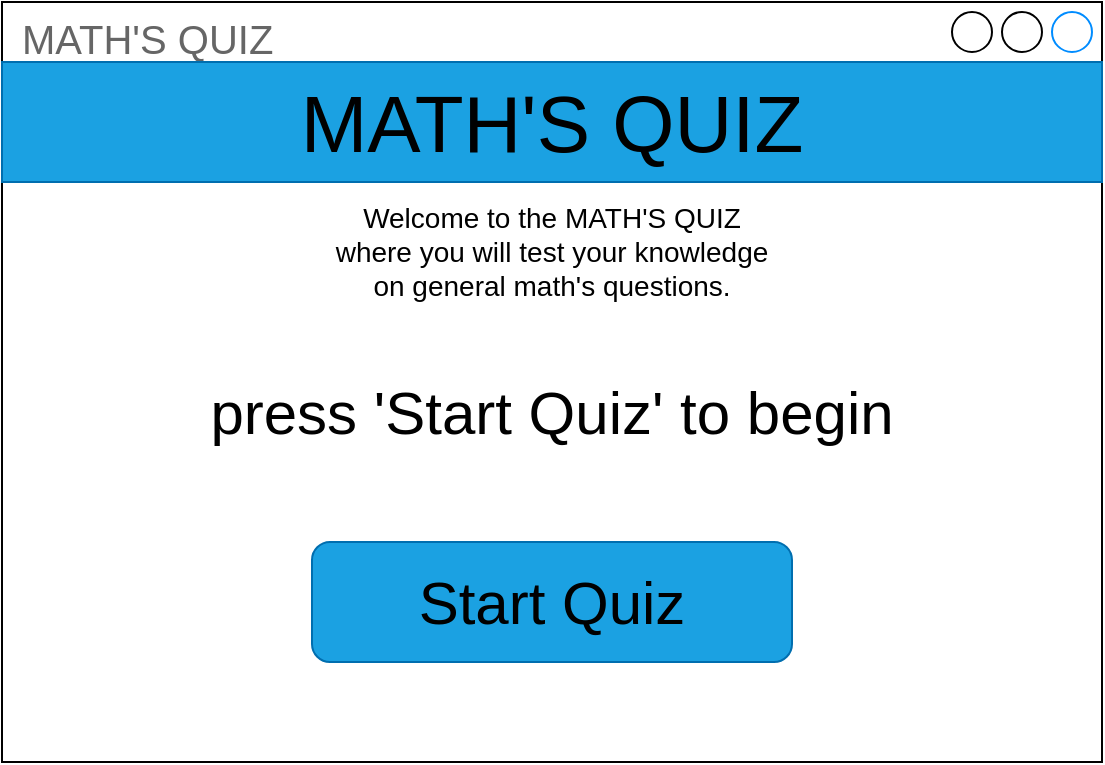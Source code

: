 <mxfile version="13.2.1" type="github">
  <diagram id="ELy54gUj_svtiCcX6ysn" name="Page-1">
    <mxGraphModel dx="1422" dy="794" grid="1" gridSize="10" guides="1" tooltips="1" connect="1" arrows="1" fold="1" page="1" pageScale="1" pageWidth="850" pageHeight="1100" math="0" shadow="0">
      <root>
        <mxCell id="0" />
        <mxCell id="1" parent="0" />
        <mxCell id="Jawda8FWdXlC7AJymwt9-5" value="MATH&#39;S QUIZ" style="strokeWidth=1;shadow=0;dashed=0;align=center;html=1;shape=mxgraph.mockup.containers.window;align=left;verticalAlign=top;spacingLeft=8;strokeColor2=#008cff;strokeColor3=#c4c4c4;fontColor=#666666;mainText=;fontSize=20;labelBackgroundColor=none;" parent="1" vertex="1">
          <mxGeometry x="150" y="220" width="550" height="380" as="geometry" />
        </mxCell>
        <mxCell id="Jawda8FWdXlC7AJymwt9-6" value="MATH&#39;S QUIZ" style="rounded=0;whiteSpace=wrap;html=1;fontSize=40;fillColor=#1ba1e2;strokeColor=#006EAF;fontColor=#000000;" parent="1" vertex="1">
          <mxGeometry x="150" y="250" width="550" height="60" as="geometry" />
        </mxCell>
        <mxCell id="oAGWergNkJIxraLx_zzx-2" value="Welcome to the MATH&#39;S QUIZ&lt;br&gt;where you will test your knowledge&lt;br&gt;on general math&#39;s questions." style="text;html=1;strokeColor=none;fillColor=none;align=center;verticalAlign=middle;whiteSpace=wrap;rounded=0;fontSize=14;" vertex="1" parent="1">
          <mxGeometry x="150" y="310" width="550" height="70" as="geometry" />
        </mxCell>
        <mxCell id="oAGWergNkJIxraLx_zzx-3" value="press &#39;Start Quiz&#39; to begin" style="text;html=1;strokeColor=none;fillColor=none;align=center;verticalAlign=middle;whiteSpace=wrap;rounded=0;fontSize=30;" vertex="1" parent="1">
          <mxGeometry x="245" y="400" width="360" height="50" as="geometry" />
        </mxCell>
        <mxCell id="oAGWergNkJIxraLx_zzx-4" value="Start Quiz" style="rounded=1;whiteSpace=wrap;html=1;fontSize=30;fillColor=#1ba1e2;strokeColor=#006EAF;fontColor=#000000;" vertex="1" parent="1">
          <mxGeometry x="305" y="490" width="240" height="60" as="geometry" />
        </mxCell>
      </root>
    </mxGraphModel>
  </diagram>
</mxfile>
